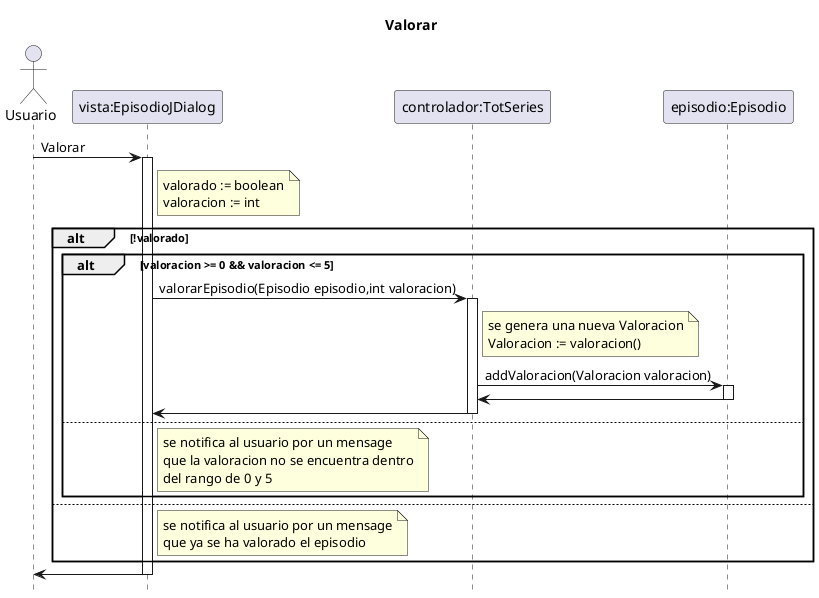 @startuml
title		Valorar
hide	footbox

actor	Usuario as usuario
participant "vista:EpisodioJDialog" as vista
participant "controlador:TotSeries" as totseries
participant "episodio:Episodio" as episodio

usuario -> vista : Valorar
activate vista
note right vista
    valorado := boolean
    valoracion := int
end note
alt !valorado  
    alt valoracion >= 0 && valoracion <= 5
        vista -> totseries : valorarEpisodio(Episodio episodio,int valoracion)
        activate totseries
        note right totseries
            se genera una nueva Valoracion
            Valoracion := valoracion()
        end note
        totseries -> episodio : addValoracion(Valoracion valoracion)
        activate episodio
        episodio -> totseries
        deactivate episodio
        totseries ->vista
        deactivate totseries
    else 
        note right vista
            se notifica al usuario por un mensage
            que la valoracion no se encuentra dentro
            del rango de 0 y 5
        end note
    end alt
else
    note right vista
        se notifica al usuario por un mensage
        que ya se ha valorado el episodio
    end note
end alt
vista -> usuario
deactivate vista
@enduml
